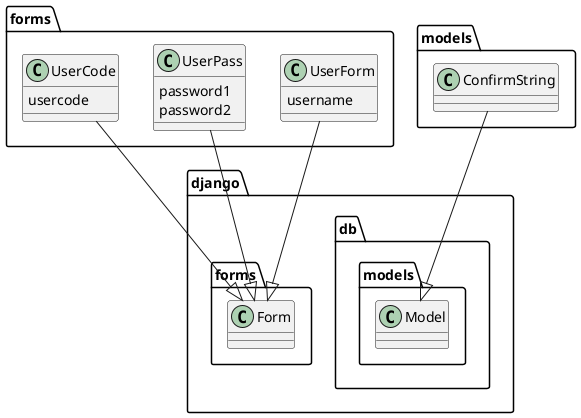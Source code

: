 @startuml resetpassword-class
package django.forms {
    class Form
}

package django.db.models {
    class Model
}

package forms {
    class UserForm {
        username
    }
    class UserPass {
        password1
        password2
    }
    class UserCode {
        usercode
    }

    UserForm --|> Form
    UserPass --|> Form
    UserCode --|> Form
}

package models {
    class ConfirmString

    ConfirmString --|> Model
}

@enduml